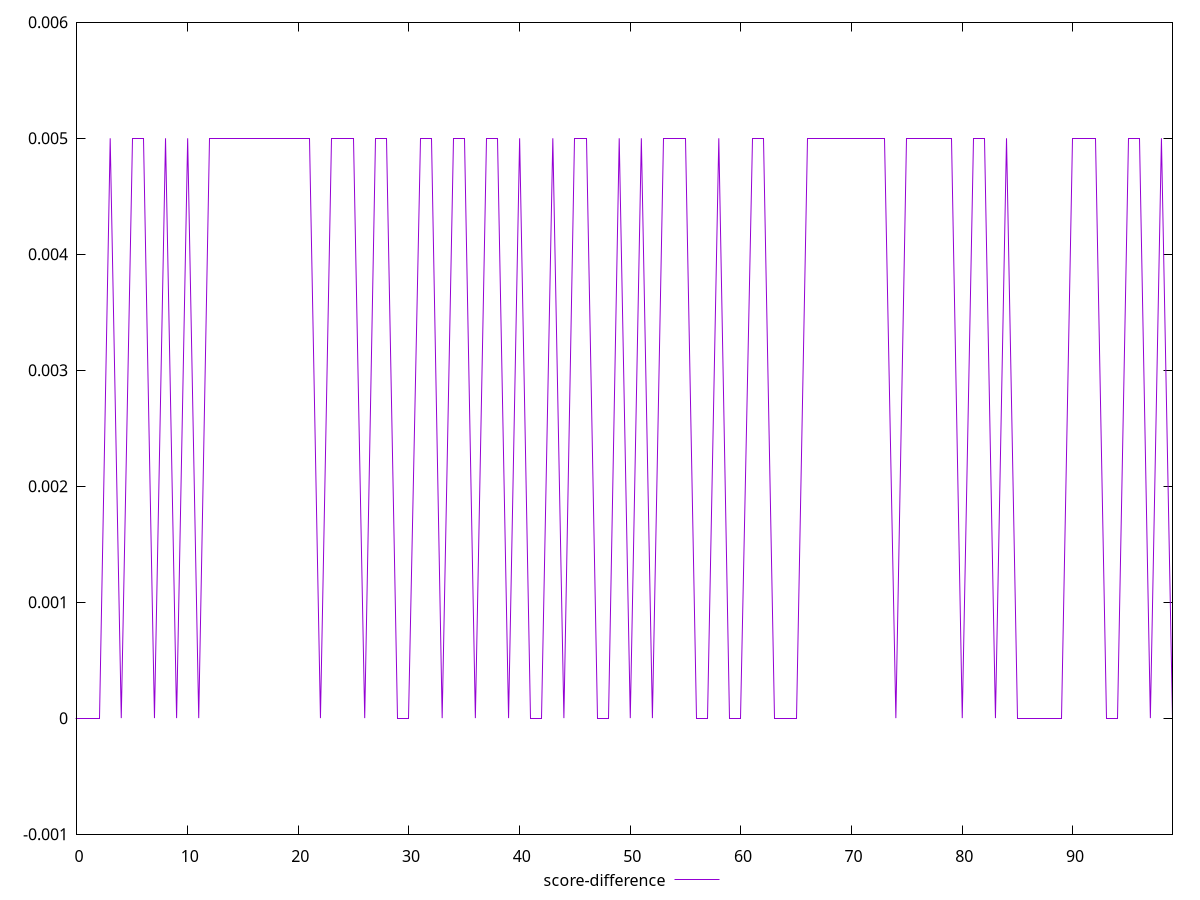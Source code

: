 reset

$scoreDifference <<EOF
0 0
1 0
2 0
3 0.0050000000000000044
4 0
5 0.0050000000000000044
6 0.0050000000000000044
7 0
8 0.0050000000000000044
9 0
10 0.0050000000000000044
11 0
12 0.0050000000000000044
13 0.0050000000000000044
14 0.0050000000000000044
15 0.0050000000000000044
16 0.0050000000000000044
17 0.0050000000000000044
18 0.0050000000000000044
19 0.0050000000000000044
20 0.0050000000000000044
21 0.0050000000000000044
22 0
23 0.0050000000000000044
24 0.0050000000000000044
25 0.0050000000000000044
26 0
27 0.0050000000000000044
28 0.0050000000000000044
29 0
30 0
31 0.0050000000000000044
32 0.0050000000000000044
33 0
34 0.0050000000000000044
35 0.0050000000000000044
36 0
37 0.0050000000000000044
38 0.0050000000000000044
39 0
40 0.0050000000000000044
41 0
42 0
43 0.0050000000000000044
44 0
45 0.0050000000000000044
46 0.0050000000000000044
47 0
48 0
49 0.0050000000000000044
50 0
51 0.0050000000000000044
52 0
53 0.0050000000000000044
54 0.0050000000000000044
55 0.0050000000000000044
56 0
57 0
58 0.0050000000000000044
59 0
60 0
61 0.0050000000000000044
62 0.0050000000000000044
63 0
64 0
65 0
66 0.0050000000000000044
67 0.0050000000000000044
68 0.0050000000000000044
69 0.0050000000000000044
70 0.0050000000000000044
71 0.0050000000000000044
72 0.0050000000000000044
73 0.0050000000000000044
74 0
75 0.0050000000000000044
76 0.0050000000000000044
77 0.0050000000000000044
78 0.0050000000000000044
79 0.0050000000000000044
80 0
81 0.0050000000000000044
82 0.0050000000000000044
83 0
84 0.0050000000000000044
85 0
86 0
87 0
88 0
89 0
90 0.0050000000000000044
91 0.0050000000000000044
92 0.0050000000000000044
93 0
94 0
95 0.0050000000000000044
96 0.0050000000000000044
97 0
98 0.0050000000000000044
99 0
EOF

set key outside below
set xrange [0:99]
set yrange [-0.001:0.0060000000000000045]
set trange [-0.001:0.0060000000000000045]
set terminal svg size 640, 500 enhanced background rgb 'white'
set output "report_00008_2021-01-22T20:58:29.167/unminified-javascript/samples/pages/score-difference/values.svg"

plot $scoreDifference title "score-difference" with line

reset
